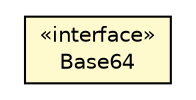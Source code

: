 #!/usr/local/bin/dot
#
# Class diagram 
# Generated by UMLGraph version R5_6-24-gf6e263 (http://www.umlgraph.org/)
#

digraph G {
	edge [fontname="Helvetica",fontsize=10,labelfontname="Helvetica",labelfontsize=10];
	node [fontname="Helvetica",fontsize=10,shape=plaintext];
	nodesep=0.25;
	ranksep=0.5;
	// io.reinert.requestor.core.auth.BasicAuth.Base64
	c9890 [label=<<table title="io.reinert.requestor.core.auth.BasicAuth.Base64" border="0" cellborder="1" cellspacing="0" cellpadding="2" port="p" bgcolor="lemonChiffon" href="./BasicAuth.Base64.html">
		<tr><td><table border="0" cellspacing="0" cellpadding="1">
<tr><td align="center" balign="center"> &#171;interface&#187; </td></tr>
<tr><td align="center" balign="center"> Base64 </td></tr>
		</table></td></tr>
		</table>>, URL="./BasicAuth.Base64.html", fontname="Helvetica", fontcolor="black", fontsize=10.0];
}

